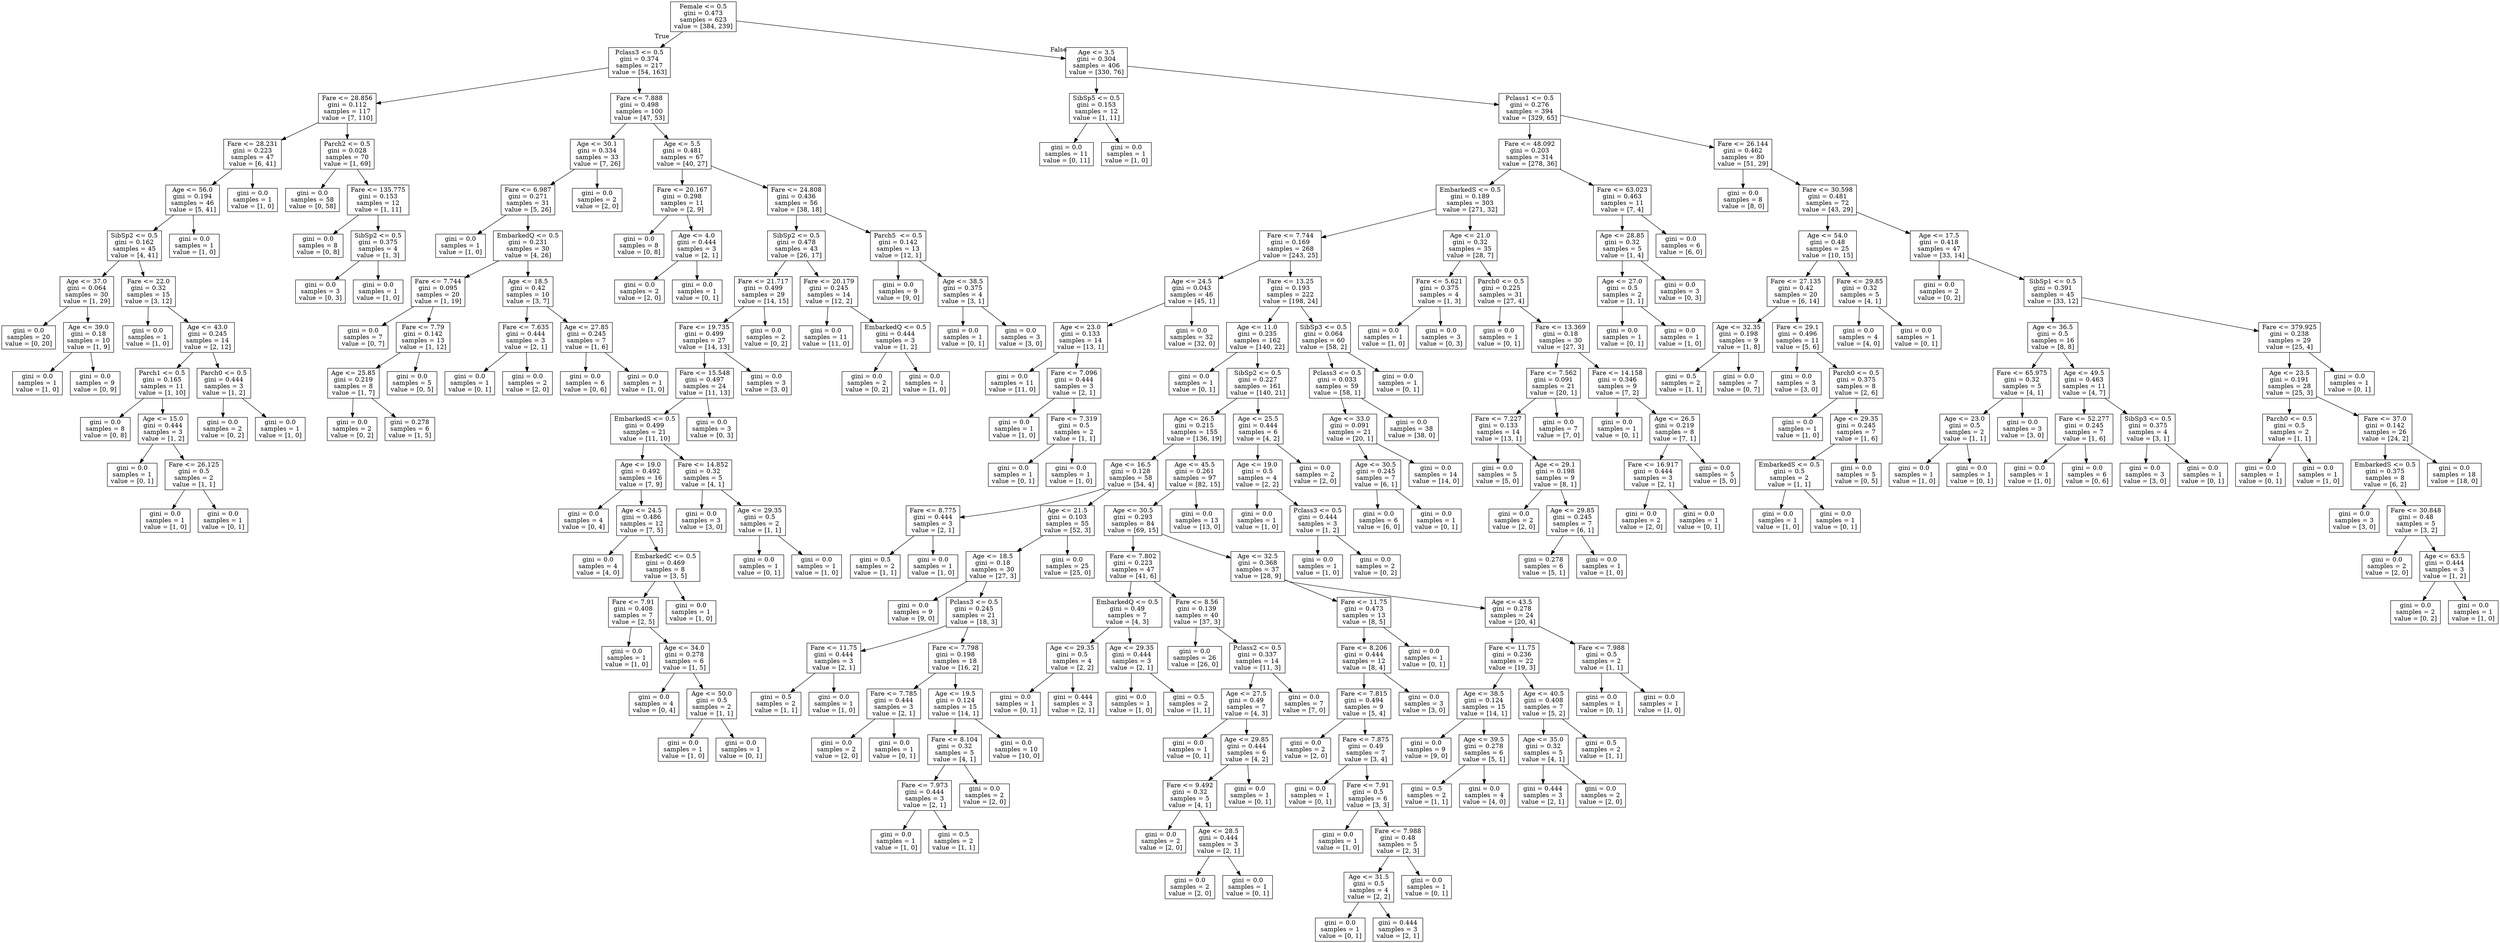 digraph Tree {
node [shape=box] ;
0 [label="Female <= 0.5\ngini = 0.473\nsamples = 623\nvalue = [384, 239]"] ;
1 [label="Pclass3 <= 0.5\ngini = 0.374\nsamples = 217\nvalue = [54, 163]"] ;
0 -> 1 [labeldistance=2.5, labelangle=45, headlabel="True"] ;
2 [label="Fare <= 28.856\ngini = 0.112\nsamples = 117\nvalue = [7, 110]"] ;
1 -> 2 ;
3 [label="Fare <= 28.231\ngini = 0.223\nsamples = 47\nvalue = [6, 41]"] ;
2 -> 3 ;
4 [label="Age <= 56.0\ngini = 0.194\nsamples = 46\nvalue = [5, 41]"] ;
3 -> 4 ;
5 [label="SibSp2 <= 0.5\ngini = 0.162\nsamples = 45\nvalue = [4, 41]"] ;
4 -> 5 ;
6 [label="Age <= 37.0\ngini = 0.064\nsamples = 30\nvalue = [1, 29]"] ;
5 -> 6 ;
7 [label="gini = 0.0\nsamples = 20\nvalue = [0, 20]"] ;
6 -> 7 ;
8 [label="Age <= 39.0\ngini = 0.18\nsamples = 10\nvalue = [1, 9]"] ;
6 -> 8 ;
9 [label="gini = 0.0\nsamples = 1\nvalue = [1, 0]"] ;
8 -> 9 ;
10 [label="gini = 0.0\nsamples = 9\nvalue = [0, 9]"] ;
8 -> 10 ;
11 [label="Fare <= 22.0\ngini = 0.32\nsamples = 15\nvalue = [3, 12]"] ;
5 -> 11 ;
12 [label="gini = 0.0\nsamples = 1\nvalue = [1, 0]"] ;
11 -> 12 ;
13 [label="Age <= 43.0\ngini = 0.245\nsamples = 14\nvalue = [2, 12]"] ;
11 -> 13 ;
14 [label="Parch1 <= 0.5\ngini = 0.165\nsamples = 11\nvalue = [1, 10]"] ;
13 -> 14 ;
15 [label="gini = 0.0\nsamples = 8\nvalue = [0, 8]"] ;
14 -> 15 ;
16 [label="Age <= 15.0\ngini = 0.444\nsamples = 3\nvalue = [1, 2]"] ;
14 -> 16 ;
17 [label="gini = 0.0\nsamples = 1\nvalue = [0, 1]"] ;
16 -> 17 ;
18 [label="Fare <= 26.125\ngini = 0.5\nsamples = 2\nvalue = [1, 1]"] ;
16 -> 18 ;
19 [label="gini = 0.0\nsamples = 1\nvalue = [1, 0]"] ;
18 -> 19 ;
20 [label="gini = 0.0\nsamples = 1\nvalue = [0, 1]"] ;
18 -> 20 ;
21 [label="Parch0 <= 0.5\ngini = 0.444\nsamples = 3\nvalue = [1, 2]"] ;
13 -> 21 ;
22 [label="gini = 0.0\nsamples = 2\nvalue = [0, 2]"] ;
21 -> 22 ;
23 [label="gini = 0.0\nsamples = 1\nvalue = [1, 0]"] ;
21 -> 23 ;
24 [label="gini = 0.0\nsamples = 1\nvalue = [1, 0]"] ;
4 -> 24 ;
25 [label="gini = 0.0\nsamples = 1\nvalue = [1, 0]"] ;
3 -> 25 ;
26 [label="Parch2 <= 0.5\ngini = 0.028\nsamples = 70\nvalue = [1, 69]"] ;
2 -> 26 ;
27 [label="gini = 0.0\nsamples = 58\nvalue = [0, 58]"] ;
26 -> 27 ;
28 [label="Fare <= 135.775\ngini = 0.153\nsamples = 12\nvalue = [1, 11]"] ;
26 -> 28 ;
29 [label="gini = 0.0\nsamples = 8\nvalue = [0, 8]"] ;
28 -> 29 ;
30 [label="SibSp2 <= 0.5\ngini = 0.375\nsamples = 4\nvalue = [1, 3]"] ;
28 -> 30 ;
31 [label="gini = 0.0\nsamples = 3\nvalue = [0, 3]"] ;
30 -> 31 ;
32 [label="gini = 0.0\nsamples = 1\nvalue = [1, 0]"] ;
30 -> 32 ;
33 [label="Fare <= 7.888\ngini = 0.498\nsamples = 100\nvalue = [47, 53]"] ;
1 -> 33 ;
34 [label="Age <= 30.1\ngini = 0.334\nsamples = 33\nvalue = [7, 26]"] ;
33 -> 34 ;
35 [label="Fare <= 6.987\ngini = 0.271\nsamples = 31\nvalue = [5, 26]"] ;
34 -> 35 ;
36 [label="gini = 0.0\nsamples = 1\nvalue = [1, 0]"] ;
35 -> 36 ;
37 [label="EmbarkedQ <= 0.5\ngini = 0.231\nsamples = 30\nvalue = [4, 26]"] ;
35 -> 37 ;
38 [label="Fare <= 7.744\ngini = 0.095\nsamples = 20\nvalue = [1, 19]"] ;
37 -> 38 ;
39 [label="gini = 0.0\nsamples = 7\nvalue = [0, 7]"] ;
38 -> 39 ;
40 [label="Fare <= 7.79\ngini = 0.142\nsamples = 13\nvalue = [1, 12]"] ;
38 -> 40 ;
41 [label="Age <= 25.85\ngini = 0.219\nsamples = 8\nvalue = [1, 7]"] ;
40 -> 41 ;
42 [label="gini = 0.0\nsamples = 2\nvalue = [0, 2]"] ;
41 -> 42 ;
43 [label="gini = 0.278\nsamples = 6\nvalue = [1, 5]"] ;
41 -> 43 ;
44 [label="gini = 0.0\nsamples = 5\nvalue = [0, 5]"] ;
40 -> 44 ;
45 [label="Age <= 18.5\ngini = 0.42\nsamples = 10\nvalue = [3, 7]"] ;
37 -> 45 ;
46 [label="Fare <= 7.635\ngini = 0.444\nsamples = 3\nvalue = [2, 1]"] ;
45 -> 46 ;
47 [label="gini = 0.0\nsamples = 1\nvalue = [0, 1]"] ;
46 -> 47 ;
48 [label="gini = 0.0\nsamples = 2\nvalue = [2, 0]"] ;
46 -> 48 ;
49 [label="Age <= 27.85\ngini = 0.245\nsamples = 7\nvalue = [1, 6]"] ;
45 -> 49 ;
50 [label="gini = 0.0\nsamples = 6\nvalue = [0, 6]"] ;
49 -> 50 ;
51 [label="gini = 0.0\nsamples = 1\nvalue = [1, 0]"] ;
49 -> 51 ;
52 [label="gini = 0.0\nsamples = 2\nvalue = [2, 0]"] ;
34 -> 52 ;
53 [label="Age <= 5.5\ngini = 0.481\nsamples = 67\nvalue = [40, 27]"] ;
33 -> 53 ;
54 [label="Fare <= 20.167\ngini = 0.298\nsamples = 11\nvalue = [2, 9]"] ;
53 -> 54 ;
55 [label="gini = 0.0\nsamples = 8\nvalue = [0, 8]"] ;
54 -> 55 ;
56 [label="Age <= 4.0\ngini = 0.444\nsamples = 3\nvalue = [2, 1]"] ;
54 -> 56 ;
57 [label="gini = 0.0\nsamples = 2\nvalue = [2, 0]"] ;
56 -> 57 ;
58 [label="gini = 0.0\nsamples = 1\nvalue = [0, 1]"] ;
56 -> 58 ;
59 [label="Fare <= 24.808\ngini = 0.436\nsamples = 56\nvalue = [38, 18]"] ;
53 -> 59 ;
60 [label="SibSp2 <= 0.5\ngini = 0.478\nsamples = 43\nvalue = [26, 17]"] ;
59 -> 60 ;
61 [label="Fare <= 21.717\ngini = 0.499\nsamples = 29\nvalue = [14, 15]"] ;
60 -> 61 ;
62 [label="Fare <= 19.735\ngini = 0.499\nsamples = 27\nvalue = [14, 13]"] ;
61 -> 62 ;
63 [label="Fare <= 15.548\ngini = 0.497\nsamples = 24\nvalue = [11, 13]"] ;
62 -> 63 ;
64 [label="EmbarkedS <= 0.5\ngini = 0.499\nsamples = 21\nvalue = [11, 10]"] ;
63 -> 64 ;
65 [label="Age <= 19.0\ngini = 0.492\nsamples = 16\nvalue = [7, 9]"] ;
64 -> 65 ;
66 [label="gini = 0.0\nsamples = 4\nvalue = [0, 4]"] ;
65 -> 66 ;
67 [label="Age <= 24.5\ngini = 0.486\nsamples = 12\nvalue = [7, 5]"] ;
65 -> 67 ;
68 [label="gini = 0.0\nsamples = 4\nvalue = [4, 0]"] ;
67 -> 68 ;
69 [label="EmbarkedC <= 0.5\ngini = 0.469\nsamples = 8\nvalue = [3, 5]"] ;
67 -> 69 ;
70 [label="Fare <= 7.91\ngini = 0.408\nsamples = 7\nvalue = [2, 5]"] ;
69 -> 70 ;
71 [label="gini = 0.0\nsamples = 1\nvalue = [1, 0]"] ;
70 -> 71 ;
72 [label="Age <= 34.0\ngini = 0.278\nsamples = 6\nvalue = [1, 5]"] ;
70 -> 72 ;
73 [label="gini = 0.0\nsamples = 4\nvalue = [0, 4]"] ;
72 -> 73 ;
74 [label="Age <= 50.0\ngini = 0.5\nsamples = 2\nvalue = [1, 1]"] ;
72 -> 74 ;
75 [label="gini = 0.0\nsamples = 1\nvalue = [1, 0]"] ;
74 -> 75 ;
76 [label="gini = 0.0\nsamples = 1\nvalue = [0, 1]"] ;
74 -> 76 ;
77 [label="gini = 0.0\nsamples = 1\nvalue = [1, 0]"] ;
69 -> 77 ;
78 [label="Fare <= 14.852\ngini = 0.32\nsamples = 5\nvalue = [4, 1]"] ;
64 -> 78 ;
79 [label="gini = 0.0\nsamples = 3\nvalue = [3, 0]"] ;
78 -> 79 ;
80 [label="Age <= 29.35\ngini = 0.5\nsamples = 2\nvalue = [1, 1]"] ;
78 -> 80 ;
81 [label="gini = 0.0\nsamples = 1\nvalue = [0, 1]"] ;
80 -> 81 ;
82 [label="gini = 0.0\nsamples = 1\nvalue = [1, 0]"] ;
80 -> 82 ;
83 [label="gini = 0.0\nsamples = 3\nvalue = [0, 3]"] ;
63 -> 83 ;
84 [label="gini = 0.0\nsamples = 3\nvalue = [3, 0]"] ;
62 -> 84 ;
85 [label="gini = 0.0\nsamples = 2\nvalue = [0, 2]"] ;
61 -> 85 ;
86 [label="Fare <= 20.179\ngini = 0.245\nsamples = 14\nvalue = [12, 2]"] ;
60 -> 86 ;
87 [label="gini = 0.0\nsamples = 11\nvalue = [11, 0]"] ;
86 -> 87 ;
88 [label="EmbarkedQ <= 0.5\ngini = 0.444\nsamples = 3\nvalue = [1, 2]"] ;
86 -> 88 ;
89 [label="gini = 0.0\nsamples = 2\nvalue = [0, 2]"] ;
88 -> 89 ;
90 [label="gini = 0.0\nsamples = 1\nvalue = [1, 0]"] ;
88 -> 90 ;
91 [label="Parch5  <= 0.5\ngini = 0.142\nsamples = 13\nvalue = [12, 1]"] ;
59 -> 91 ;
92 [label="gini = 0.0\nsamples = 9\nvalue = [9, 0]"] ;
91 -> 92 ;
93 [label="Age <= 38.5\ngini = 0.375\nsamples = 4\nvalue = [3, 1]"] ;
91 -> 93 ;
94 [label="gini = 0.0\nsamples = 1\nvalue = [0, 1]"] ;
93 -> 94 ;
95 [label="gini = 0.0\nsamples = 3\nvalue = [3, 0]"] ;
93 -> 95 ;
96 [label="Age <= 3.5\ngini = 0.304\nsamples = 406\nvalue = [330, 76]"] ;
0 -> 96 [labeldistance=2.5, labelangle=-45, headlabel="False"] ;
97 [label="SibSp5 <= 0.5\ngini = 0.153\nsamples = 12\nvalue = [1, 11]"] ;
96 -> 97 ;
98 [label="gini = 0.0\nsamples = 11\nvalue = [0, 11]"] ;
97 -> 98 ;
99 [label="gini = 0.0\nsamples = 1\nvalue = [1, 0]"] ;
97 -> 99 ;
100 [label="Pclass1 <= 0.5\ngini = 0.276\nsamples = 394\nvalue = [329, 65]"] ;
96 -> 100 ;
101 [label="Fare <= 48.092\ngini = 0.203\nsamples = 314\nvalue = [278, 36]"] ;
100 -> 101 ;
102 [label="EmbarkedS <= 0.5\ngini = 0.189\nsamples = 303\nvalue = [271, 32]"] ;
101 -> 102 ;
103 [label="Fare <= 7.744\ngini = 0.169\nsamples = 268\nvalue = [243, 25]"] ;
102 -> 103 ;
104 [label="Age <= 24.5\ngini = 0.043\nsamples = 46\nvalue = [45, 1]"] ;
103 -> 104 ;
105 [label="Age <= 23.0\ngini = 0.133\nsamples = 14\nvalue = [13, 1]"] ;
104 -> 105 ;
106 [label="gini = 0.0\nsamples = 11\nvalue = [11, 0]"] ;
105 -> 106 ;
107 [label="Fare <= 7.096\ngini = 0.444\nsamples = 3\nvalue = [2, 1]"] ;
105 -> 107 ;
108 [label="gini = 0.0\nsamples = 1\nvalue = [1, 0]"] ;
107 -> 108 ;
109 [label="Fare <= 7.319\ngini = 0.5\nsamples = 2\nvalue = [1, 1]"] ;
107 -> 109 ;
110 [label="gini = 0.0\nsamples = 1\nvalue = [0, 1]"] ;
109 -> 110 ;
111 [label="gini = 0.0\nsamples = 1\nvalue = [1, 0]"] ;
109 -> 111 ;
112 [label="gini = 0.0\nsamples = 32\nvalue = [32, 0]"] ;
104 -> 112 ;
113 [label="Fare <= 13.25\ngini = 0.193\nsamples = 222\nvalue = [198, 24]"] ;
103 -> 113 ;
114 [label="Age <= 11.0\ngini = 0.235\nsamples = 162\nvalue = [140, 22]"] ;
113 -> 114 ;
115 [label="gini = 0.0\nsamples = 1\nvalue = [0, 1]"] ;
114 -> 115 ;
116 [label="SibSp2 <= 0.5\ngini = 0.227\nsamples = 161\nvalue = [140, 21]"] ;
114 -> 116 ;
117 [label="Age <= 26.5\ngini = 0.215\nsamples = 155\nvalue = [136, 19]"] ;
116 -> 117 ;
118 [label="Age <= 16.5\ngini = 0.128\nsamples = 58\nvalue = [54, 4]"] ;
117 -> 118 ;
119 [label="Fare <= 8.775\ngini = 0.444\nsamples = 3\nvalue = [2, 1]"] ;
118 -> 119 ;
120 [label="gini = 0.5\nsamples = 2\nvalue = [1, 1]"] ;
119 -> 120 ;
121 [label="gini = 0.0\nsamples = 1\nvalue = [1, 0]"] ;
119 -> 121 ;
122 [label="Age <= 21.5\ngini = 0.103\nsamples = 55\nvalue = [52, 3]"] ;
118 -> 122 ;
123 [label="Age <= 18.5\ngini = 0.18\nsamples = 30\nvalue = [27, 3]"] ;
122 -> 123 ;
124 [label="gini = 0.0\nsamples = 9\nvalue = [9, 0]"] ;
123 -> 124 ;
125 [label="Pclass3 <= 0.5\ngini = 0.245\nsamples = 21\nvalue = [18, 3]"] ;
123 -> 125 ;
126 [label="Fare <= 11.75\ngini = 0.444\nsamples = 3\nvalue = [2, 1]"] ;
125 -> 126 ;
127 [label="gini = 0.5\nsamples = 2\nvalue = [1, 1]"] ;
126 -> 127 ;
128 [label="gini = 0.0\nsamples = 1\nvalue = [1, 0]"] ;
126 -> 128 ;
129 [label="Fare <= 7.798\ngini = 0.198\nsamples = 18\nvalue = [16, 2]"] ;
125 -> 129 ;
130 [label="Fare <= 7.785\ngini = 0.444\nsamples = 3\nvalue = [2, 1]"] ;
129 -> 130 ;
131 [label="gini = 0.0\nsamples = 2\nvalue = [2, 0]"] ;
130 -> 131 ;
132 [label="gini = 0.0\nsamples = 1\nvalue = [0, 1]"] ;
130 -> 132 ;
133 [label="Age <= 19.5\ngini = 0.124\nsamples = 15\nvalue = [14, 1]"] ;
129 -> 133 ;
134 [label="Fare <= 8.104\ngini = 0.32\nsamples = 5\nvalue = [4, 1]"] ;
133 -> 134 ;
135 [label="Fare <= 7.973\ngini = 0.444\nsamples = 3\nvalue = [2, 1]"] ;
134 -> 135 ;
136 [label="gini = 0.0\nsamples = 1\nvalue = [1, 0]"] ;
135 -> 136 ;
137 [label="gini = 0.5\nsamples = 2\nvalue = [1, 1]"] ;
135 -> 137 ;
138 [label="gini = 0.0\nsamples = 2\nvalue = [2, 0]"] ;
134 -> 138 ;
139 [label="gini = 0.0\nsamples = 10\nvalue = [10, 0]"] ;
133 -> 139 ;
140 [label="gini = 0.0\nsamples = 25\nvalue = [25, 0]"] ;
122 -> 140 ;
141 [label="Age <= 45.5\ngini = 0.261\nsamples = 97\nvalue = [82, 15]"] ;
117 -> 141 ;
142 [label="Age <= 30.5\ngini = 0.293\nsamples = 84\nvalue = [69, 15]"] ;
141 -> 142 ;
143 [label="Fare <= 7.802\ngini = 0.223\nsamples = 47\nvalue = [41, 6]"] ;
142 -> 143 ;
144 [label="EmbarkedQ <= 0.5\ngini = 0.49\nsamples = 7\nvalue = [4, 3]"] ;
143 -> 144 ;
145 [label="Age <= 29.35\ngini = 0.5\nsamples = 4\nvalue = [2, 2]"] ;
144 -> 145 ;
146 [label="gini = 0.0\nsamples = 1\nvalue = [0, 1]"] ;
145 -> 146 ;
147 [label="gini = 0.444\nsamples = 3\nvalue = [2, 1]"] ;
145 -> 147 ;
148 [label="Age <= 29.35\ngini = 0.444\nsamples = 3\nvalue = [2, 1]"] ;
144 -> 148 ;
149 [label="gini = 0.0\nsamples = 1\nvalue = [1, 0]"] ;
148 -> 149 ;
150 [label="gini = 0.5\nsamples = 2\nvalue = [1, 1]"] ;
148 -> 150 ;
151 [label="Fare <= 8.56\ngini = 0.139\nsamples = 40\nvalue = [37, 3]"] ;
143 -> 151 ;
152 [label="gini = 0.0\nsamples = 26\nvalue = [26, 0]"] ;
151 -> 152 ;
153 [label="Pclass2 <= 0.5\ngini = 0.337\nsamples = 14\nvalue = [11, 3]"] ;
151 -> 153 ;
154 [label="Age <= 27.5\ngini = 0.49\nsamples = 7\nvalue = [4, 3]"] ;
153 -> 154 ;
155 [label="gini = 0.0\nsamples = 1\nvalue = [0, 1]"] ;
154 -> 155 ;
156 [label="Age <= 29.85\ngini = 0.444\nsamples = 6\nvalue = [4, 2]"] ;
154 -> 156 ;
157 [label="Fare <= 9.492\ngini = 0.32\nsamples = 5\nvalue = [4, 1]"] ;
156 -> 157 ;
158 [label="gini = 0.0\nsamples = 2\nvalue = [2, 0]"] ;
157 -> 158 ;
159 [label="Age <= 28.5\ngini = 0.444\nsamples = 3\nvalue = [2, 1]"] ;
157 -> 159 ;
160 [label="gini = 0.0\nsamples = 2\nvalue = [2, 0]"] ;
159 -> 160 ;
161 [label="gini = 0.0\nsamples = 1\nvalue = [0, 1]"] ;
159 -> 161 ;
162 [label="gini = 0.0\nsamples = 1\nvalue = [0, 1]"] ;
156 -> 162 ;
163 [label="gini = 0.0\nsamples = 7\nvalue = [7, 0]"] ;
153 -> 163 ;
164 [label="Age <= 32.5\ngini = 0.368\nsamples = 37\nvalue = [28, 9]"] ;
142 -> 164 ;
165 [label="Fare <= 11.75\ngini = 0.473\nsamples = 13\nvalue = [8, 5]"] ;
164 -> 165 ;
166 [label="Fare <= 8.206\ngini = 0.444\nsamples = 12\nvalue = [8, 4]"] ;
165 -> 166 ;
167 [label="Fare <= 7.815\ngini = 0.494\nsamples = 9\nvalue = [5, 4]"] ;
166 -> 167 ;
168 [label="gini = 0.0\nsamples = 2\nvalue = [2, 0]"] ;
167 -> 168 ;
169 [label="Fare <= 7.875\ngini = 0.49\nsamples = 7\nvalue = [3, 4]"] ;
167 -> 169 ;
170 [label="gini = 0.0\nsamples = 1\nvalue = [0, 1]"] ;
169 -> 170 ;
171 [label="Fare <= 7.91\ngini = 0.5\nsamples = 6\nvalue = [3, 3]"] ;
169 -> 171 ;
172 [label="gini = 0.0\nsamples = 1\nvalue = [1, 0]"] ;
171 -> 172 ;
173 [label="Fare <= 7.988\ngini = 0.48\nsamples = 5\nvalue = [2, 3]"] ;
171 -> 173 ;
174 [label="Age <= 31.5\ngini = 0.5\nsamples = 4\nvalue = [2, 2]"] ;
173 -> 174 ;
175 [label="gini = 0.0\nsamples = 1\nvalue = [0, 1]"] ;
174 -> 175 ;
176 [label="gini = 0.444\nsamples = 3\nvalue = [2, 1]"] ;
174 -> 176 ;
177 [label="gini = 0.0\nsamples = 1\nvalue = [0, 1]"] ;
173 -> 177 ;
178 [label="gini = 0.0\nsamples = 3\nvalue = [3, 0]"] ;
166 -> 178 ;
179 [label="gini = 0.0\nsamples = 1\nvalue = [0, 1]"] ;
165 -> 179 ;
180 [label="Age <= 43.5\ngini = 0.278\nsamples = 24\nvalue = [20, 4]"] ;
164 -> 180 ;
181 [label="Fare <= 11.75\ngini = 0.236\nsamples = 22\nvalue = [19, 3]"] ;
180 -> 181 ;
182 [label="Age <= 38.5\ngini = 0.124\nsamples = 15\nvalue = [14, 1]"] ;
181 -> 182 ;
183 [label="gini = 0.0\nsamples = 9\nvalue = [9, 0]"] ;
182 -> 183 ;
184 [label="Age <= 39.5\ngini = 0.278\nsamples = 6\nvalue = [5, 1]"] ;
182 -> 184 ;
185 [label="gini = 0.5\nsamples = 2\nvalue = [1, 1]"] ;
184 -> 185 ;
186 [label="gini = 0.0\nsamples = 4\nvalue = [4, 0]"] ;
184 -> 186 ;
187 [label="Age <= 40.5\ngini = 0.408\nsamples = 7\nvalue = [5, 2]"] ;
181 -> 187 ;
188 [label="Age <= 35.0\ngini = 0.32\nsamples = 5\nvalue = [4, 1]"] ;
187 -> 188 ;
189 [label="gini = 0.444\nsamples = 3\nvalue = [2, 1]"] ;
188 -> 189 ;
190 [label="gini = 0.0\nsamples = 2\nvalue = [2, 0]"] ;
188 -> 190 ;
191 [label="gini = 0.5\nsamples = 2\nvalue = [1, 1]"] ;
187 -> 191 ;
192 [label="Fare <= 7.988\ngini = 0.5\nsamples = 2\nvalue = [1, 1]"] ;
180 -> 192 ;
193 [label="gini = 0.0\nsamples = 1\nvalue = [0, 1]"] ;
192 -> 193 ;
194 [label="gini = 0.0\nsamples = 1\nvalue = [1, 0]"] ;
192 -> 194 ;
195 [label="gini = 0.0\nsamples = 13\nvalue = [13, 0]"] ;
141 -> 195 ;
196 [label="Age <= 25.5\ngini = 0.444\nsamples = 6\nvalue = [4, 2]"] ;
116 -> 196 ;
197 [label="Age <= 19.0\ngini = 0.5\nsamples = 4\nvalue = [2, 2]"] ;
196 -> 197 ;
198 [label="gini = 0.0\nsamples = 1\nvalue = [1, 0]"] ;
197 -> 198 ;
199 [label="Pclass3 <= 0.5\ngini = 0.444\nsamples = 3\nvalue = [1, 2]"] ;
197 -> 199 ;
200 [label="gini = 0.0\nsamples = 1\nvalue = [1, 0]"] ;
199 -> 200 ;
201 [label="gini = 0.0\nsamples = 2\nvalue = [0, 2]"] ;
199 -> 201 ;
202 [label="gini = 0.0\nsamples = 2\nvalue = [2, 0]"] ;
196 -> 202 ;
203 [label="SibSp3 <= 0.5\ngini = 0.064\nsamples = 60\nvalue = [58, 2]"] ;
113 -> 203 ;
204 [label="Pclass3 <= 0.5\ngini = 0.033\nsamples = 59\nvalue = [58, 1]"] ;
203 -> 204 ;
205 [label="Age <= 33.0\ngini = 0.091\nsamples = 21\nvalue = [20, 1]"] ;
204 -> 205 ;
206 [label="Age <= 30.5\ngini = 0.245\nsamples = 7\nvalue = [6, 1]"] ;
205 -> 206 ;
207 [label="gini = 0.0\nsamples = 6\nvalue = [6, 0]"] ;
206 -> 207 ;
208 [label="gini = 0.0\nsamples = 1\nvalue = [0, 1]"] ;
206 -> 208 ;
209 [label="gini = 0.0\nsamples = 14\nvalue = [14, 0]"] ;
205 -> 209 ;
210 [label="gini = 0.0\nsamples = 38\nvalue = [38, 0]"] ;
204 -> 210 ;
211 [label="gini = 0.0\nsamples = 1\nvalue = [0, 1]"] ;
203 -> 211 ;
212 [label="Age <= 21.0\ngini = 0.32\nsamples = 35\nvalue = [28, 7]"] ;
102 -> 212 ;
213 [label="Fare <= 5.621\ngini = 0.375\nsamples = 4\nvalue = [1, 3]"] ;
212 -> 213 ;
214 [label="gini = 0.0\nsamples = 1\nvalue = [1, 0]"] ;
213 -> 214 ;
215 [label="gini = 0.0\nsamples = 3\nvalue = [0, 3]"] ;
213 -> 215 ;
216 [label="Parch0 <= 0.5\ngini = 0.225\nsamples = 31\nvalue = [27, 4]"] ;
212 -> 216 ;
217 [label="gini = 0.0\nsamples = 1\nvalue = [0, 1]"] ;
216 -> 217 ;
218 [label="Fare <= 13.369\ngini = 0.18\nsamples = 30\nvalue = [27, 3]"] ;
216 -> 218 ;
219 [label="Fare <= 7.562\ngini = 0.091\nsamples = 21\nvalue = [20, 1]"] ;
218 -> 219 ;
220 [label="Fare <= 7.227\ngini = 0.133\nsamples = 14\nvalue = [13, 1]"] ;
219 -> 220 ;
221 [label="gini = 0.0\nsamples = 5\nvalue = [5, 0]"] ;
220 -> 221 ;
222 [label="Age <= 29.1\ngini = 0.198\nsamples = 9\nvalue = [8, 1]"] ;
220 -> 222 ;
223 [label="gini = 0.0\nsamples = 2\nvalue = [2, 0]"] ;
222 -> 223 ;
224 [label="Age <= 29.85\ngini = 0.245\nsamples = 7\nvalue = [6, 1]"] ;
222 -> 224 ;
225 [label="gini = 0.278\nsamples = 6\nvalue = [5, 1]"] ;
224 -> 225 ;
226 [label="gini = 0.0\nsamples = 1\nvalue = [1, 0]"] ;
224 -> 226 ;
227 [label="gini = 0.0\nsamples = 7\nvalue = [7, 0]"] ;
219 -> 227 ;
228 [label="Fare <= 14.158\ngini = 0.346\nsamples = 9\nvalue = [7, 2]"] ;
218 -> 228 ;
229 [label="gini = 0.0\nsamples = 1\nvalue = [0, 1]"] ;
228 -> 229 ;
230 [label="Age <= 26.5\ngini = 0.219\nsamples = 8\nvalue = [7, 1]"] ;
228 -> 230 ;
231 [label="Fare <= 16.917\ngini = 0.444\nsamples = 3\nvalue = [2, 1]"] ;
230 -> 231 ;
232 [label="gini = 0.0\nsamples = 2\nvalue = [2, 0]"] ;
231 -> 232 ;
233 [label="gini = 0.0\nsamples = 1\nvalue = [0, 1]"] ;
231 -> 233 ;
234 [label="gini = 0.0\nsamples = 5\nvalue = [5, 0]"] ;
230 -> 234 ;
235 [label="Fare <= 63.023\ngini = 0.463\nsamples = 11\nvalue = [7, 4]"] ;
101 -> 235 ;
236 [label="Age <= 28.85\ngini = 0.32\nsamples = 5\nvalue = [1, 4]"] ;
235 -> 236 ;
237 [label="Age <= 27.0\ngini = 0.5\nsamples = 2\nvalue = [1, 1]"] ;
236 -> 237 ;
238 [label="gini = 0.0\nsamples = 1\nvalue = [0, 1]"] ;
237 -> 238 ;
239 [label="gini = 0.0\nsamples = 1\nvalue = [1, 0]"] ;
237 -> 239 ;
240 [label="gini = 0.0\nsamples = 3\nvalue = [0, 3]"] ;
236 -> 240 ;
241 [label="gini = 0.0\nsamples = 6\nvalue = [6, 0]"] ;
235 -> 241 ;
242 [label="Fare <= 26.144\ngini = 0.462\nsamples = 80\nvalue = [51, 29]"] ;
100 -> 242 ;
243 [label="gini = 0.0\nsamples = 8\nvalue = [8, 0]"] ;
242 -> 243 ;
244 [label="Fare <= 30.598\ngini = 0.481\nsamples = 72\nvalue = [43, 29]"] ;
242 -> 244 ;
245 [label="Age <= 54.0\ngini = 0.48\nsamples = 25\nvalue = [10, 15]"] ;
244 -> 245 ;
246 [label="Fare <= 27.135\ngini = 0.42\nsamples = 20\nvalue = [6, 14]"] ;
245 -> 246 ;
247 [label="Age <= 32.35\ngini = 0.198\nsamples = 9\nvalue = [1, 8]"] ;
246 -> 247 ;
248 [label="gini = 0.5\nsamples = 2\nvalue = [1, 1]"] ;
247 -> 248 ;
249 [label="gini = 0.0\nsamples = 7\nvalue = [0, 7]"] ;
247 -> 249 ;
250 [label="Fare <= 29.1\ngini = 0.496\nsamples = 11\nvalue = [5, 6]"] ;
246 -> 250 ;
251 [label="gini = 0.0\nsamples = 3\nvalue = [3, 0]"] ;
250 -> 251 ;
252 [label="Parch0 <= 0.5\ngini = 0.375\nsamples = 8\nvalue = [2, 6]"] ;
250 -> 252 ;
253 [label="gini = 0.0\nsamples = 1\nvalue = [1, 0]"] ;
252 -> 253 ;
254 [label="Age <= 29.35\ngini = 0.245\nsamples = 7\nvalue = [1, 6]"] ;
252 -> 254 ;
255 [label="EmbarkedS <= 0.5\ngini = 0.5\nsamples = 2\nvalue = [1, 1]"] ;
254 -> 255 ;
256 [label="gini = 0.0\nsamples = 1\nvalue = [1, 0]"] ;
255 -> 256 ;
257 [label="gini = 0.0\nsamples = 1\nvalue = [0, 1]"] ;
255 -> 257 ;
258 [label="gini = 0.0\nsamples = 5\nvalue = [0, 5]"] ;
254 -> 258 ;
259 [label="Fare <= 29.85\ngini = 0.32\nsamples = 5\nvalue = [4, 1]"] ;
245 -> 259 ;
260 [label="gini = 0.0\nsamples = 4\nvalue = [4, 0]"] ;
259 -> 260 ;
261 [label="gini = 0.0\nsamples = 1\nvalue = [0, 1]"] ;
259 -> 261 ;
262 [label="Age <= 17.5\ngini = 0.418\nsamples = 47\nvalue = [33, 14]"] ;
244 -> 262 ;
263 [label="gini = 0.0\nsamples = 2\nvalue = [0, 2]"] ;
262 -> 263 ;
264 [label="SibSp1 <= 0.5\ngini = 0.391\nsamples = 45\nvalue = [33, 12]"] ;
262 -> 264 ;
265 [label="Age <= 36.5\ngini = 0.5\nsamples = 16\nvalue = [8, 8]"] ;
264 -> 265 ;
266 [label="Fare <= 65.975\ngini = 0.32\nsamples = 5\nvalue = [4, 1]"] ;
265 -> 266 ;
267 [label="Age <= 23.0\ngini = 0.5\nsamples = 2\nvalue = [1, 1]"] ;
266 -> 267 ;
268 [label="gini = 0.0\nsamples = 1\nvalue = [1, 0]"] ;
267 -> 268 ;
269 [label="gini = 0.0\nsamples = 1\nvalue = [0, 1]"] ;
267 -> 269 ;
270 [label="gini = 0.0\nsamples = 3\nvalue = [3, 0]"] ;
266 -> 270 ;
271 [label="Age <= 49.5\ngini = 0.463\nsamples = 11\nvalue = [4, 7]"] ;
265 -> 271 ;
272 [label="Fare <= 52.277\ngini = 0.245\nsamples = 7\nvalue = [1, 6]"] ;
271 -> 272 ;
273 [label="gini = 0.0\nsamples = 1\nvalue = [1, 0]"] ;
272 -> 273 ;
274 [label="gini = 0.0\nsamples = 6\nvalue = [0, 6]"] ;
272 -> 274 ;
275 [label="SibSp3 <= 0.5\ngini = 0.375\nsamples = 4\nvalue = [3, 1]"] ;
271 -> 275 ;
276 [label="gini = 0.0\nsamples = 3\nvalue = [3, 0]"] ;
275 -> 276 ;
277 [label="gini = 0.0\nsamples = 1\nvalue = [0, 1]"] ;
275 -> 277 ;
278 [label="Fare <= 379.925\ngini = 0.238\nsamples = 29\nvalue = [25, 4]"] ;
264 -> 278 ;
279 [label="Age <= 23.5\ngini = 0.191\nsamples = 28\nvalue = [25, 3]"] ;
278 -> 279 ;
280 [label="Parch0 <= 0.5\ngini = 0.5\nsamples = 2\nvalue = [1, 1]"] ;
279 -> 280 ;
281 [label="gini = 0.0\nsamples = 1\nvalue = [0, 1]"] ;
280 -> 281 ;
282 [label="gini = 0.0\nsamples = 1\nvalue = [1, 0]"] ;
280 -> 282 ;
283 [label="Fare <= 37.0\ngini = 0.142\nsamples = 26\nvalue = [24, 2]"] ;
279 -> 283 ;
284 [label="EmbarkedS <= 0.5\ngini = 0.375\nsamples = 8\nvalue = [6, 2]"] ;
283 -> 284 ;
285 [label="gini = 0.0\nsamples = 3\nvalue = [3, 0]"] ;
284 -> 285 ;
286 [label="Fare <= 30.848\ngini = 0.48\nsamples = 5\nvalue = [3, 2]"] ;
284 -> 286 ;
287 [label="gini = 0.0\nsamples = 2\nvalue = [2, 0]"] ;
286 -> 287 ;
288 [label="Age <= 63.5\ngini = 0.444\nsamples = 3\nvalue = [1, 2]"] ;
286 -> 288 ;
289 [label="gini = 0.0\nsamples = 2\nvalue = [0, 2]"] ;
288 -> 289 ;
290 [label="gini = 0.0\nsamples = 1\nvalue = [1, 0]"] ;
288 -> 290 ;
291 [label="gini = 0.0\nsamples = 18\nvalue = [18, 0]"] ;
283 -> 291 ;
292 [label="gini = 0.0\nsamples = 1\nvalue = [0, 1]"] ;
278 -> 292 ;
}